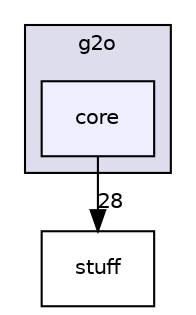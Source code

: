 digraph "/home/teeramoo/Desktop/ORB-slam-script/Using Opecv3.2/LearnVIORB-master/Thirdparty/g2o/g2o/core" {
  compound=true
  node [ fontsize="10", fontname="Helvetica"];
  edge [ labelfontsize="10", labelfontname="Helvetica"];
  subgraph clusterdir_500bd004daf7f26e6762afdbadeff5f2 {
    graph [ bgcolor="#ddddee", pencolor="black", label="g2o" fontname="Helvetica", fontsize="10", URL="dir_500bd004daf7f26e6762afdbadeff5f2.html"]
  dir_db03534d5e719cc0f19b41405b4f8853 [shape=box, label="core", style="filled", fillcolor="#eeeeff", pencolor="black", URL="dir_db03534d5e719cc0f19b41405b4f8853.html"];
  }
  dir_0059e0a887e7b415b333150e2a5decdd [shape=box label="stuff" URL="dir_0059e0a887e7b415b333150e2a5decdd.html"];
  dir_db03534d5e719cc0f19b41405b4f8853->dir_0059e0a887e7b415b333150e2a5decdd [headlabel="28", labeldistance=1.5 headhref="dir_000006_000008.html"];
}
